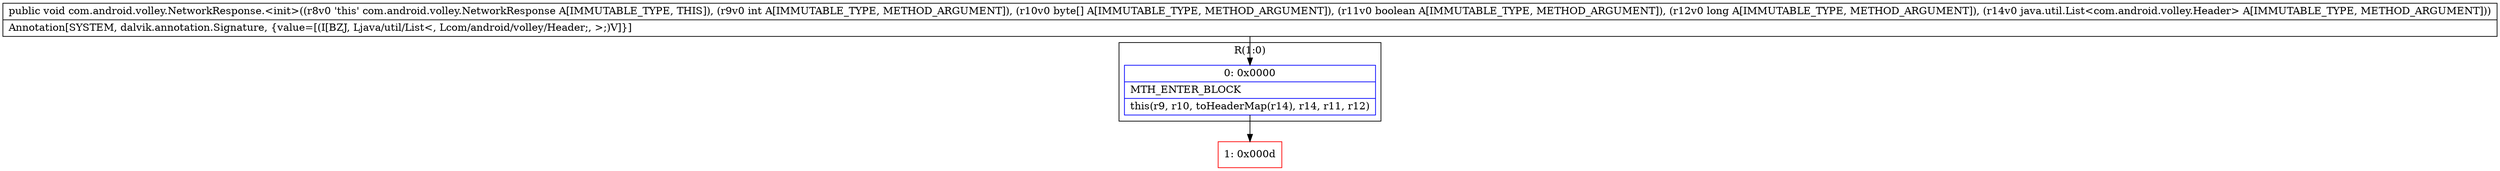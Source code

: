 digraph "CFG forcom.android.volley.NetworkResponse.\<init\>(I[BZJLjava\/util\/List;)V" {
subgraph cluster_Region_1569158476 {
label = "R(1:0)";
node [shape=record,color=blue];
Node_0 [shape=record,label="{0\:\ 0x0000|MTH_ENTER_BLOCK\l|this(r9, r10, toHeaderMap(r14), r14, r11, r12)\l}"];
}
Node_1 [shape=record,color=red,label="{1\:\ 0x000d}"];
MethodNode[shape=record,label="{public void com.android.volley.NetworkResponse.\<init\>((r8v0 'this' com.android.volley.NetworkResponse A[IMMUTABLE_TYPE, THIS]), (r9v0 int A[IMMUTABLE_TYPE, METHOD_ARGUMENT]), (r10v0 byte[] A[IMMUTABLE_TYPE, METHOD_ARGUMENT]), (r11v0 boolean A[IMMUTABLE_TYPE, METHOD_ARGUMENT]), (r12v0 long A[IMMUTABLE_TYPE, METHOD_ARGUMENT]), (r14v0 java.util.List\<com.android.volley.Header\> A[IMMUTABLE_TYPE, METHOD_ARGUMENT]))  | Annotation[SYSTEM, dalvik.annotation.Signature, \{value=[(I[BZJ, Ljava\/util\/List\<, Lcom\/android\/volley\/Header;, \>;)V]\}]\l}"];
MethodNode -> Node_0;
Node_0 -> Node_1;
}

